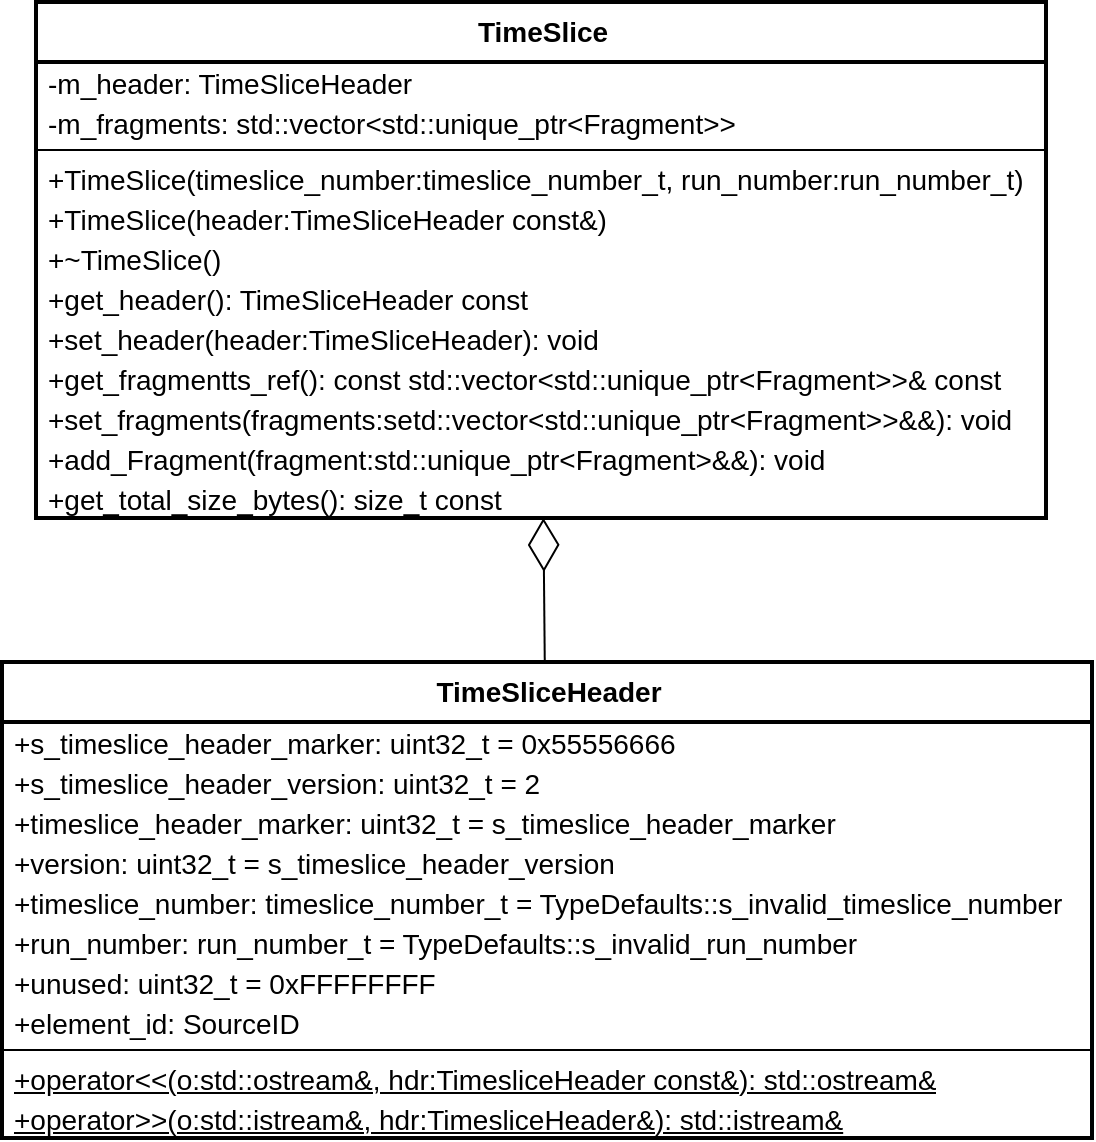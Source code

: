 <mxfile version="20.3.0" type="device"><diagram id="E1HVbYeFYIAMB-QXWZEo" name="Page-1"><mxGraphModel dx="2062" dy="1225" grid="1" gridSize="10" guides="1" tooltips="1" connect="1" arrows="1" fold="1" page="1" pageScale="1" pageWidth="850" pageHeight="1100" math="0" shadow="0"><root><mxCell id="0"/><mxCell id="1" parent="0"/><mxCell id="izyh-6Rv5obDqr6m-Rtq-10" value="&lt;b&gt;TimeSlice&lt;br&gt;&lt;/b&gt;" style="swimlane;fontStyle=0;align=center;verticalAlign=top;childLayout=stackLayout;horizontal=1;startSize=30;horizontalStack=0;resizeParent=1;resizeParentMax=0;resizeLast=0;collapsible=0;marginBottom=0;html=1;fontFamily=Helvetica;fontSize=14;strokeWidth=2;fillColor=default;" parent="1" vertex="1"><mxGeometry x="170" y="330" width="505" height="258" as="geometry"/></mxCell><mxCell id="izyh-6Rv5obDqr6m-Rtq-11" value="-m_header: TimeSliceHeader" style="text;html=1;strokeColor=none;fillColor=none;align=left;verticalAlign=middle;spacingLeft=4;spacingRight=4;overflow=hidden;rotatable=0;points=[[0,0.5],[1,0.5]];portConstraint=eastwest;fontFamily=Helvetica;fontSize=14;" parent="izyh-6Rv5obDqr6m-Rtq-10" vertex="1"><mxGeometry y="30" width="505" height="20" as="geometry"/></mxCell><mxCell id="izyh-6Rv5obDqr6m-Rtq-12" value="-m_fragments: std::vector&amp;lt;std::unique_ptr&amp;lt;Fragment&amp;gt;&amp;gt;" style="text;html=1;strokeColor=none;fillColor=none;align=left;verticalAlign=middle;spacingLeft=4;spacingRight=4;overflow=hidden;rotatable=0;points=[[0,0.5],[1,0.5]];portConstraint=eastwest;fontFamily=Helvetica;fontSize=14;" parent="izyh-6Rv5obDqr6m-Rtq-10" vertex="1"><mxGeometry y="50" width="505" height="20" as="geometry"/></mxCell><mxCell id="izyh-6Rv5obDqr6m-Rtq-17" value="" style="line;strokeWidth=1;fillColor=none;align=left;verticalAlign=middle;spacingTop=-1;spacingLeft=3;spacingRight=3;rotatable=0;labelPosition=right;points=[];portConstraint=eastwest;fontFamily=Helvetica;fontSize=14;" parent="izyh-6Rv5obDqr6m-Rtq-10" vertex="1"><mxGeometry y="70" width="505" height="8" as="geometry"/></mxCell><mxCell id="izyh-6Rv5obDqr6m-Rtq-13" value="+TimeSlice(timeslice_number:timeslice_number_t, run_number:run_number_t)" style="text;html=1;strokeColor=none;fillColor=none;align=left;verticalAlign=middle;spacingLeft=4;spacingRight=4;overflow=hidden;rotatable=0;points=[[0,0.5],[1,0.5]];portConstraint=eastwest;fontFamily=Helvetica;fontSize=14;" parent="izyh-6Rv5obDqr6m-Rtq-10" vertex="1"><mxGeometry y="78" width="505" height="20" as="geometry"/></mxCell><mxCell id="izyh-6Rv5obDqr6m-Rtq-14" value="+TimeSlice(header:TimeSliceHeader const&amp;amp;)" style="text;html=1;strokeColor=none;fillColor=none;align=left;verticalAlign=middle;spacingLeft=4;spacingRight=4;overflow=hidden;rotatable=0;points=[[0,0.5],[1,0.5]];portConstraint=eastwest;fontFamily=Helvetica;fontSize=14;" parent="izyh-6Rv5obDqr6m-Rtq-10" vertex="1"><mxGeometry y="98" width="505" height="20" as="geometry"/></mxCell><mxCell id="izyh-6Rv5obDqr6m-Rtq-15" value="+~TimeSlice()" style="text;html=1;strokeColor=none;fillColor=none;align=left;verticalAlign=middle;spacingLeft=4;spacingRight=4;overflow=hidden;rotatable=0;points=[[0,0.5],[1,0.5]];portConstraint=eastwest;fontFamily=Helvetica;fontSize=14;" parent="izyh-6Rv5obDqr6m-Rtq-10" vertex="1"><mxGeometry y="118" width="505" height="20" as="geometry"/></mxCell><mxCell id="izyh-6Rv5obDqr6m-Rtq-16" value="+get_header(): TimeSliceHeader const" style="text;html=1;strokeColor=none;fillColor=none;align=left;verticalAlign=middle;spacingLeft=4;spacingRight=4;overflow=hidden;rotatable=0;points=[[0,0.5],[1,0.5]];portConstraint=eastwest;fontFamily=Helvetica;fontSize=14;" parent="izyh-6Rv5obDqr6m-Rtq-10" vertex="1"><mxGeometry y="138" width="505" height="20" as="geometry"/></mxCell><mxCell id="izyh-6Rv5obDqr6m-Rtq-18" value="+set_header(header:TimeSliceHeader): void" style="text;html=1;strokeColor=none;fillColor=none;align=left;verticalAlign=middle;spacingLeft=4;spacingRight=4;overflow=hidden;rotatable=0;points=[[0,0.5],[1,0.5]];portConstraint=eastwest;fontFamily=Helvetica;fontSize=14;" parent="izyh-6Rv5obDqr6m-Rtq-10" vertex="1"><mxGeometry y="158" width="505" height="20" as="geometry"/></mxCell><mxCell id="izyh-6Rv5obDqr6m-Rtq-19" value="+get_fragmentts_ref(): const std::vector&amp;lt;std::unique_ptr&amp;lt;Fragment&amp;gt;&amp;gt;&amp;amp; const" style="text;html=1;strokeColor=none;fillColor=none;align=left;verticalAlign=middle;spacingLeft=4;spacingRight=4;overflow=hidden;rotatable=0;points=[[0,0.5],[1,0.5]];portConstraint=eastwest;fontFamily=Helvetica;fontSize=14;" parent="izyh-6Rv5obDqr6m-Rtq-10" vertex="1"><mxGeometry y="178" width="505" height="20" as="geometry"/></mxCell><mxCell id="izyh-6Rv5obDqr6m-Rtq-20" value="+set_fragments(fragments:setd::vector&amp;lt;std::unique_ptr&amp;lt;Fragment&amp;gt;&amp;gt;&amp;amp;&amp;amp;): void" style="text;html=1;strokeColor=none;fillColor=none;align=left;verticalAlign=middle;spacingLeft=4;spacingRight=4;overflow=hidden;rotatable=0;points=[[0,0.5],[1,0.5]];portConstraint=eastwest;fontFamily=Helvetica;fontSize=14;" parent="izyh-6Rv5obDqr6m-Rtq-10" vertex="1"><mxGeometry y="198" width="505" height="20" as="geometry"/></mxCell><mxCell id="izyh-6Rv5obDqr6m-Rtq-21" value="+add_Fragment(fragment:std::unique_ptr&amp;lt;Fragment&amp;gt;&amp;amp;&amp;amp;): void" style="text;html=1;strokeColor=none;fillColor=none;align=left;verticalAlign=middle;spacingLeft=4;spacingRight=4;overflow=hidden;rotatable=0;points=[[0,0.5],[1,0.5]];portConstraint=eastwest;fontFamily=Helvetica;fontSize=14;" parent="izyh-6Rv5obDqr6m-Rtq-10" vertex="1"><mxGeometry y="218" width="505" height="20" as="geometry"/></mxCell><mxCell id="izyh-6Rv5obDqr6m-Rtq-22" value="+get_total_size_bytes(): size_t const" style="text;html=1;strokeColor=none;fillColor=none;align=left;verticalAlign=middle;spacingLeft=4;spacingRight=4;overflow=hidden;rotatable=0;points=[[0,0.5],[1,0.5]];portConstraint=eastwest;fontFamily=Helvetica;fontSize=14;" parent="izyh-6Rv5obDqr6m-Rtq-10" vertex="1"><mxGeometry y="238" width="505" height="20" as="geometry"/></mxCell><mxCell id="Z4e8K2w0xrsf_gEw_vi5-1" value="&lt;b&gt;TimeSliceHeader&lt;br&gt;&lt;/b&gt;" style="swimlane;fontStyle=0;align=center;verticalAlign=top;childLayout=stackLayout;horizontal=1;startSize=30;horizontalStack=0;resizeParent=1;resizeParentMax=0;resizeLast=0;collapsible=0;marginBottom=0;html=1;fontFamily=Helvetica;fontSize=14;strokeWidth=2;fillColor=default;" parent="1" vertex="1"><mxGeometry x="153" y="660" width="545" height="238" as="geometry"/></mxCell><mxCell id="Z4e8K2w0xrsf_gEw_vi5-2" value="+s_timeslice_header_marker: uint32_t = 0x55556666" style="text;html=1;strokeColor=none;fillColor=none;align=left;verticalAlign=middle;spacingLeft=4;spacingRight=4;overflow=hidden;rotatable=0;points=[[0,0.5],[1,0.5]];portConstraint=eastwest;fontFamily=Helvetica;fontSize=14;" parent="Z4e8K2w0xrsf_gEw_vi5-1" vertex="1"><mxGeometry y="30" width="545" height="20" as="geometry"/></mxCell><mxCell id="Z4e8K2w0xrsf_gEw_vi5-3" value="+s_timeslice_header_version: uint32_t = 2" style="text;html=1;strokeColor=none;fillColor=none;align=left;verticalAlign=middle;spacingLeft=4;spacingRight=4;overflow=hidden;rotatable=0;points=[[0,0.5],[1,0.5]];portConstraint=eastwest;fontFamily=Helvetica;fontSize=14;" parent="Z4e8K2w0xrsf_gEw_vi5-1" vertex="1"><mxGeometry y="50" width="545" height="20" as="geometry"/></mxCell><mxCell id="Z4e8K2w0xrsf_gEw_vi5-4" value="+timeslice_header_marker: uint32_t = s_timeslice_header_marker" style="text;html=1;strokeColor=none;fillColor=none;align=left;verticalAlign=middle;spacingLeft=4;spacingRight=4;overflow=hidden;rotatable=0;points=[[0,0.5],[1,0.5]];portConstraint=eastwest;fontFamily=Helvetica;fontSize=14;" parent="Z4e8K2w0xrsf_gEw_vi5-1" vertex="1"><mxGeometry y="70" width="545" height="20" as="geometry"/></mxCell><mxCell id="Z4e8K2w0xrsf_gEw_vi5-5" value="+version: uint32_t = s_timeslice_header_version" style="text;html=1;strokeColor=none;fillColor=none;align=left;verticalAlign=middle;spacingLeft=4;spacingRight=4;overflow=hidden;rotatable=0;points=[[0,0.5],[1,0.5]];portConstraint=eastwest;fontFamily=Helvetica;fontSize=14;" parent="Z4e8K2w0xrsf_gEw_vi5-1" vertex="1"><mxGeometry y="90" width="545" height="20" as="geometry"/></mxCell><mxCell id="Z4e8K2w0xrsf_gEw_vi5-6" value="+timeslice_number: timeslice_number_t = TypeDefaults::s_invalid_timeslice_number" style="text;html=1;strokeColor=none;fillColor=none;align=left;verticalAlign=middle;spacingLeft=4;spacingRight=4;overflow=hidden;rotatable=0;points=[[0,0.5],[1,0.5]];portConstraint=eastwest;fontFamily=Helvetica;fontSize=14;" parent="Z4e8K2w0xrsf_gEw_vi5-1" vertex="1"><mxGeometry y="110" width="545" height="20" as="geometry"/></mxCell><mxCell id="Z4e8K2w0xrsf_gEw_vi5-7" value="+run_number: run_number_t = TypeDefaults::s_invalid_run_number" style="text;html=1;strokeColor=none;fillColor=none;align=left;verticalAlign=middle;spacingLeft=4;spacingRight=4;overflow=hidden;rotatable=0;points=[[0,0.5],[1,0.5]];portConstraint=eastwest;fontFamily=Helvetica;fontSize=14;" parent="Z4e8K2w0xrsf_gEw_vi5-1" vertex="1"><mxGeometry y="130" width="545" height="20" as="geometry"/></mxCell><mxCell id="Z4e8K2w0xrsf_gEw_vi5-9" value="+unused: uint32_t = 0xFFFFFFFF" style="text;html=1;strokeColor=none;fillColor=none;align=left;verticalAlign=middle;spacingLeft=4;spacingRight=4;overflow=hidden;rotatable=0;points=[[0,0.5],[1,0.5]];portConstraint=eastwest;fontFamily=Helvetica;fontSize=14;" parent="Z4e8K2w0xrsf_gEw_vi5-1" vertex="1"><mxGeometry y="150" width="545" height="20" as="geometry"/></mxCell><mxCell id="Z4e8K2w0xrsf_gEw_vi5-10" value="+element_id: SourceID" style="text;html=1;strokeColor=none;fillColor=none;align=left;verticalAlign=middle;spacingLeft=4;spacingRight=4;overflow=hidden;rotatable=0;points=[[0,0.5],[1,0.5]];portConstraint=eastwest;fontFamily=Helvetica;fontSize=14;" parent="Z4e8K2w0xrsf_gEw_vi5-1" vertex="1"><mxGeometry y="170" width="545" height="20" as="geometry"/></mxCell><mxCell id="Z4e8K2w0xrsf_gEw_vi5-8" value="" style="line;strokeWidth=1;fillColor=none;align=left;verticalAlign=middle;spacingTop=-1;spacingLeft=3;spacingRight=3;rotatable=0;labelPosition=right;points=[];portConstraint=eastwest;fontFamily=Helvetica;fontSize=14;" parent="Z4e8K2w0xrsf_gEw_vi5-1" vertex="1"><mxGeometry y="190" width="545" height="8" as="geometry"/></mxCell><mxCell id="Z4e8K2w0xrsf_gEw_vi5-11" value="&lt;u&gt;+operator&amp;lt;&amp;lt;(o:std::ostream&amp;amp;, hdr:TimesliceHeader const&amp;amp;): std::ostream&amp;amp;&lt;/u&gt;" style="text;html=1;strokeColor=none;fillColor=none;align=left;verticalAlign=middle;spacingLeft=4;spacingRight=4;overflow=hidden;rotatable=0;points=[[0,0.5],[1,0.5]];portConstraint=eastwest;fontFamily=Helvetica;fontSize=14;" parent="Z4e8K2w0xrsf_gEw_vi5-1" vertex="1"><mxGeometry y="198" width="545" height="20" as="geometry"/></mxCell><mxCell id="Z4e8K2w0xrsf_gEw_vi5-12" value="&lt;u&gt;+operator&amp;gt;&amp;gt;(o:std::istream&amp;amp;, hdr:TimesliceHeader&amp;amp;): std::istream&amp;amp;&lt;/u&gt;" style="text;html=1;strokeColor=none;fillColor=none;align=left;verticalAlign=middle;spacingLeft=4;spacingRight=4;overflow=hidden;rotatable=0;points=[[0,0.5],[1,0.5]];portConstraint=eastwest;fontFamily=Helvetica;fontSize=14;" parent="Z4e8K2w0xrsf_gEw_vi5-1" vertex="1"><mxGeometry y="218" width="545" height="20" as="geometry"/></mxCell><mxCell id="Z4e8K2w0xrsf_gEw_vi5-14" value="" style="endArrow=diamondThin;endFill=0;endSize=24;html=1;rounded=0;" parent="1" source="Z4e8K2w0xrsf_gEw_vi5-1" target="izyh-6Rv5obDqr6m-Rtq-10" edge="1"><mxGeometry width="160" relative="1" as="geometry"><mxPoint x="340" y="620" as="sourcePoint"/><mxPoint x="500" y="620" as="targetPoint"/></mxGeometry></mxCell></root></mxGraphModel></diagram></mxfile>